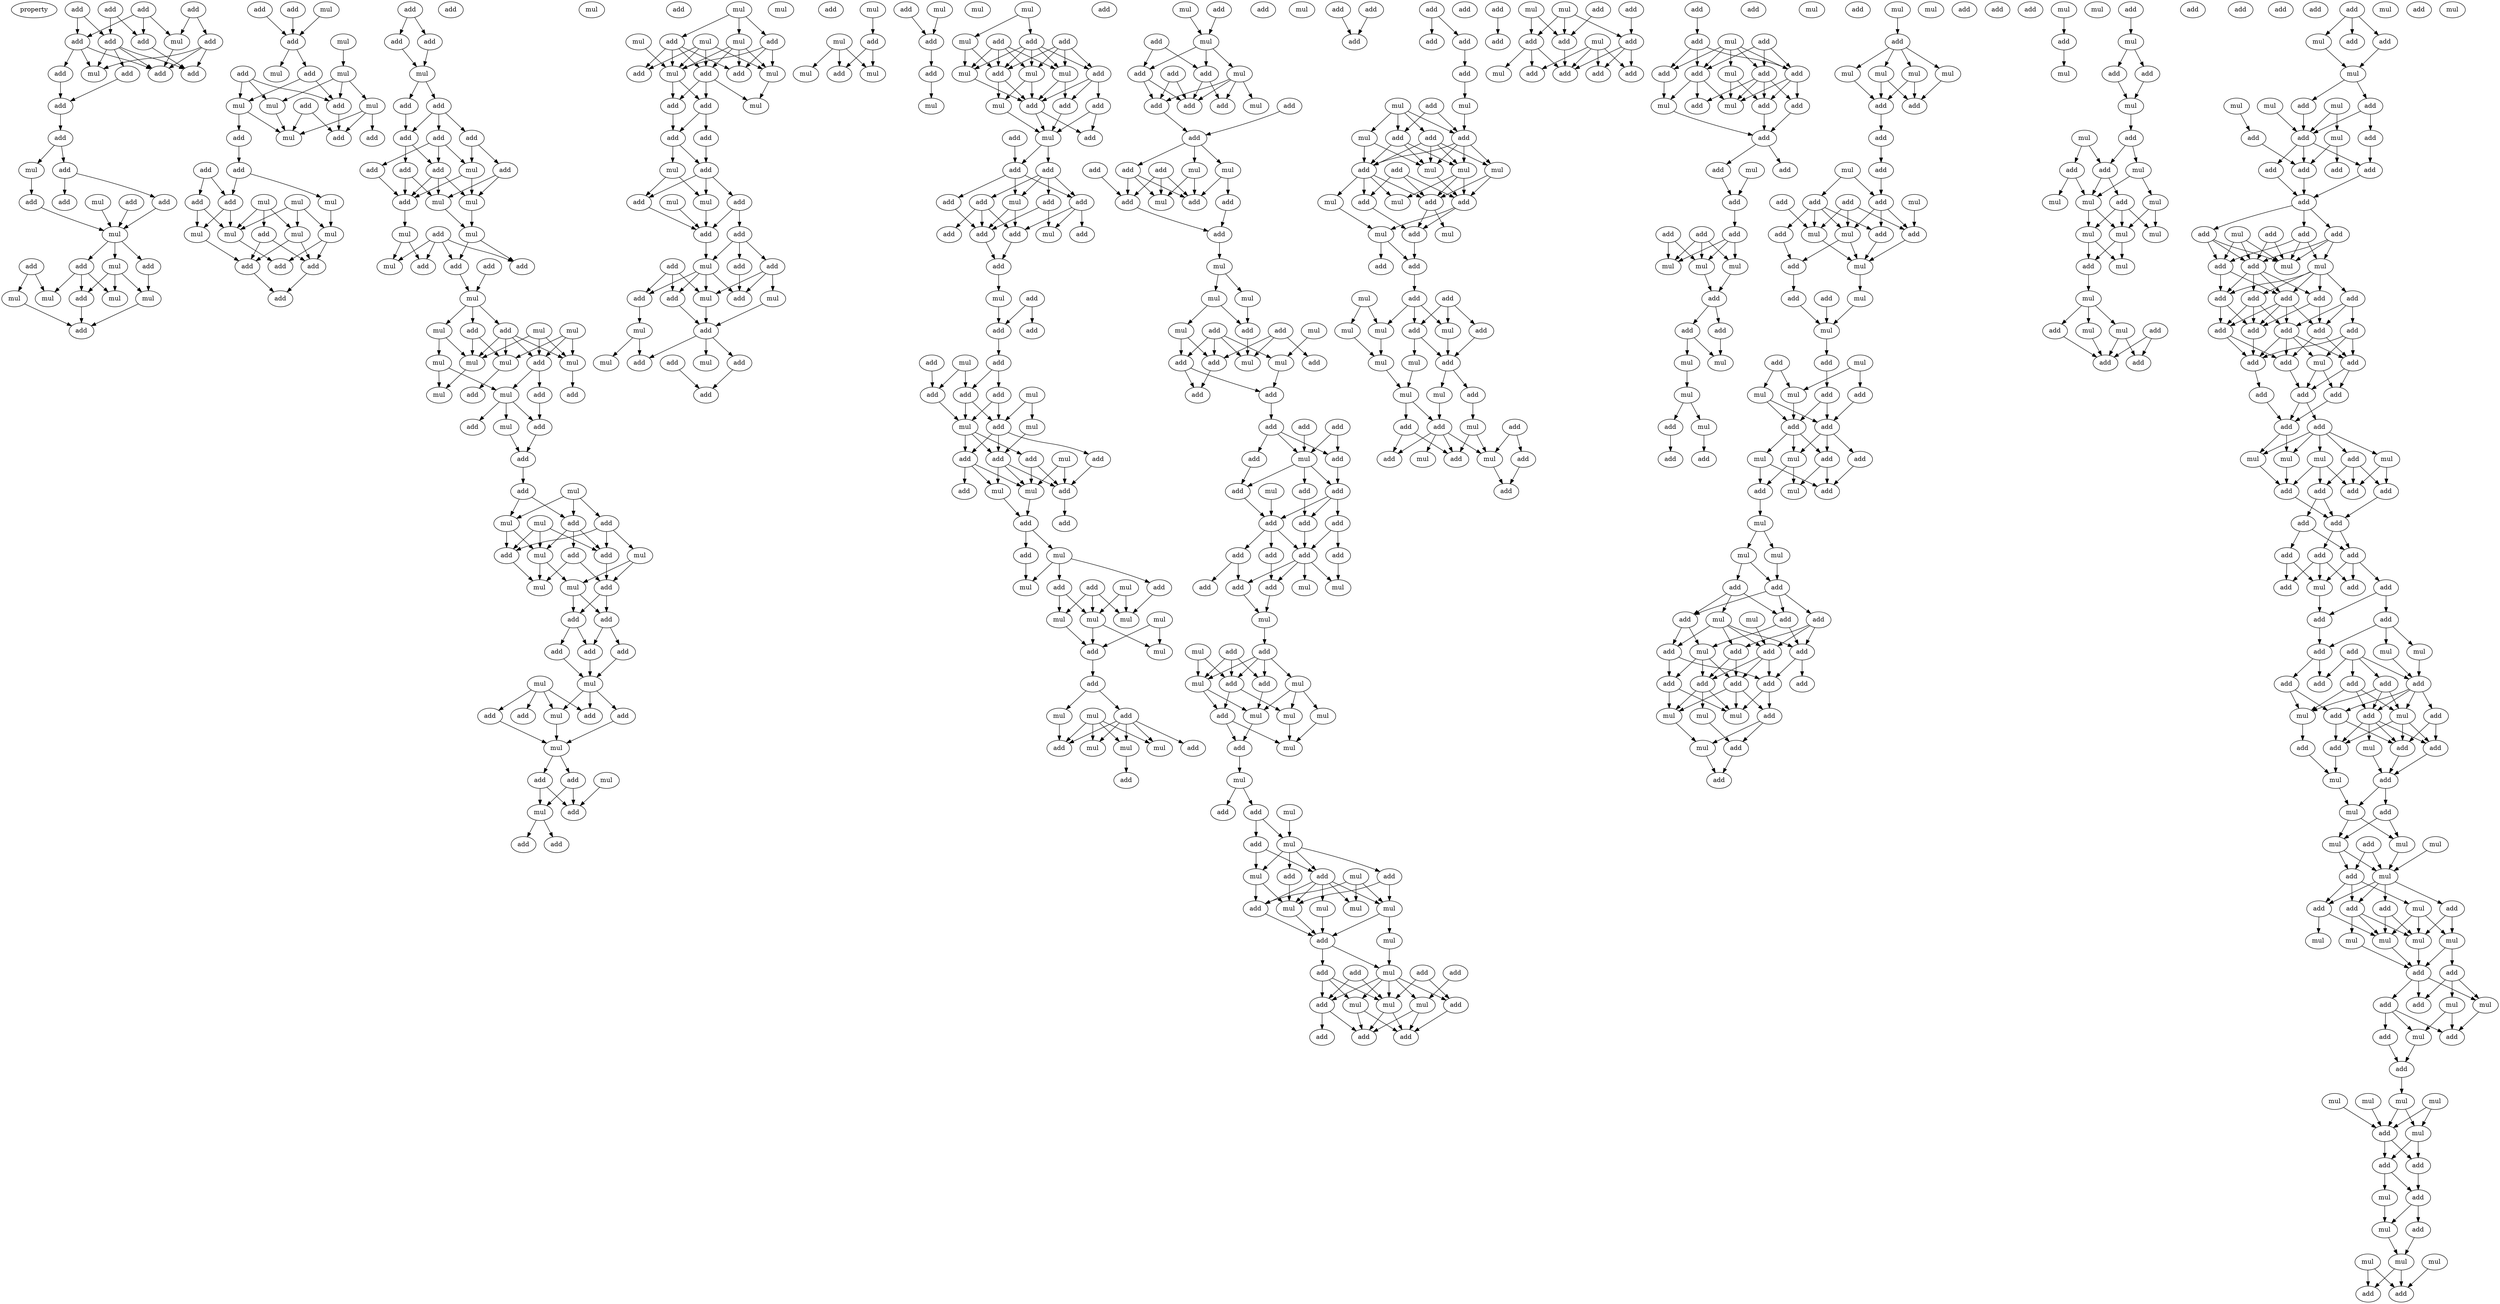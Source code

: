 digraph {
    node [fontcolor=black]
    property [mul=2,lf=1.5]
    0 [ label = add ];
    1 [ label = add ];
    2 [ label = add ];
    3 [ label = add ];
    4 [ label = mul ];
    5 [ label = add ];
    6 [ label = add ];
    7 [ label = add ];
    8 [ label = add ];
    9 [ label = add ];
    10 [ label = add ];
    11 [ label = add ];
    12 [ label = mul ];
    13 [ label = add ];
    14 [ label = add ];
    15 [ label = add ];
    16 [ label = mul ];
    17 [ label = add ];
    18 [ label = mul ];
    19 [ label = add ];
    20 [ label = add ];
    21 [ label = add ];
    22 [ label = add ];
    23 [ label = mul ];
    24 [ label = add ];
    25 [ label = mul ];
    26 [ label = add ];
    27 [ label = add ];
    28 [ label = mul ];
    29 [ label = mul ];
    30 [ label = mul ];
    31 [ label = add ];
    32 [ label = mul ];
    33 [ label = add ];
    34 [ label = add ];
    35 [ label = add ];
    36 [ label = mul ];
    37 [ label = mul ];
    38 [ label = add ];
    39 [ label = mul ];
    40 [ label = mul ];
    41 [ label = add ];
    42 [ label = add ];
    43 [ label = add ];
    44 [ label = mul ];
    45 [ label = add ];
    46 [ label = mul ];
    47 [ label = mul ];
    48 [ label = add ];
    49 [ label = add ];
    50 [ label = mul ];
    51 [ label = add ];
    52 [ label = add ];
    53 [ label = add ];
    54 [ label = add ];
    55 [ label = mul ];
    56 [ label = mul ];
    57 [ label = add ];
    58 [ label = mul ];
    59 [ label = mul ];
    60 [ label = mul ];
    61 [ label = mul ];
    62 [ label = mul ];
    63 [ label = add ];
    64 [ label = add ];
    65 [ label = add ];
    66 [ label = add ];
    67 [ label = add ];
    68 [ label = add ];
    69 [ label = add ];
    70 [ label = add ];
    71 [ label = mul ];
    72 [ label = add ];
    73 [ label = add ];
    74 [ label = add ];
    75 [ label = add ];
    76 [ label = add ];
    77 [ label = add ];
    78 [ label = add ];
    79 [ label = add ];
    80 [ label = add ];
    81 [ label = mul ];
    82 [ label = add ];
    83 [ label = mul ];
    84 [ label = add ];
    85 [ label = mul ];
    86 [ label = add ];
    87 [ label = mul ];
    88 [ label = mul ];
    89 [ label = add ];
    90 [ label = add ];
    91 [ label = add ];
    92 [ label = mul ];
    93 [ label = add ];
    94 [ label = mul ];
    95 [ label = mul ];
    96 [ label = add ];
    97 [ label = add ];
    98 [ label = mul ];
    99 [ label = mul ];
    100 [ label = mul ];
    101 [ label = mul ];
    102 [ label = add ];
    103 [ label = mul ];
    104 [ label = mul ];
    105 [ label = mul ];
    106 [ label = add ];
    107 [ label = add ];
    108 [ label = add ];
    109 [ label = mul ];
    110 [ label = mul ];
    111 [ label = add ];
    112 [ label = add ];
    113 [ label = add ];
    114 [ label = mul ];
    115 [ label = add ];
    116 [ label = mul ];
    117 [ label = add ];
    118 [ label = add ];
    119 [ label = mul ];
    120 [ label = mul ];
    121 [ label = add ];
    122 [ label = add ];
    123 [ label = mul ];
    124 [ label = add ];
    125 [ label = mul ];
    126 [ label = mul ];
    127 [ label = add ];
    128 [ label = add ];
    129 [ label = add ];
    130 [ label = mul ];
    131 [ label = add ];
    132 [ label = add ];
    133 [ label = add ];
    134 [ label = mul ];
    135 [ label = mul ];
    136 [ label = add ];
    137 [ label = add ];
    138 [ label = mul ];
    139 [ label = add ];
    140 [ label = add ];
    141 [ label = mul ];
    142 [ label = add ];
    143 [ label = add ];
    144 [ label = mul ];
    145 [ label = mul ];
    146 [ label = add ];
    147 [ label = add ];
    148 [ label = add ];
    149 [ label = add ];
    150 [ label = mul ];
    151 [ label = mul ];
    152 [ label = mul ];
    153 [ label = add ];
    154 [ label = add ];
    155 [ label = mul ];
    156 [ label = mul ];
    157 [ label = add ];
    158 [ label = add ];
    159 [ label = add ];
    160 [ label = mul ];
    161 [ label = add ];
    162 [ label = add ];
    163 [ label = mul ];
    164 [ label = add ];
    165 [ label = mul ];
    166 [ label = add ];
    167 [ label = add ];
    168 [ label = mul ];
    169 [ label = add ];
    170 [ label = add ];
    171 [ label = mul ];
    172 [ label = mul ];
    173 [ label = add ];
    174 [ label = add ];
    175 [ label = add ];
    176 [ label = add ];
    177 [ label = mul ];
    178 [ label = add ];
    179 [ label = add ];
    180 [ label = mul ];
    181 [ label = add ];
    182 [ label = add ];
    183 [ label = mul ];
    184 [ label = add ];
    185 [ label = mul ];
    186 [ label = mul ];
    187 [ label = mul ];
    188 [ label = add ];
    189 [ label = add ];
    190 [ label = add ];
    191 [ label = add ];
    192 [ label = add ];
    193 [ label = mul ];
    194 [ label = mul ];
    195 [ label = add ];
    196 [ label = add ];
    197 [ label = mul ];
    198 [ label = mul ];
    199 [ label = add ];
    200 [ label = mul ];
    201 [ label = add ];
    202 [ label = add ];
    203 [ label = mul ];
    204 [ label = mul ];
    205 [ label = mul ];
    206 [ label = mul ];
    207 [ label = add ];
    208 [ label = add ];
    209 [ label = add ];
    210 [ label = mul ];
    211 [ label = mul ];
    212 [ label = add ];
    213 [ label = mul ];
    214 [ label = add ];
    215 [ label = add ];
    216 [ label = mul ];
    217 [ label = add ];
    218 [ label = add ];
    219 [ label = mul ];
    220 [ label = add ];
    221 [ label = add ];
    222 [ label = add ];
    223 [ label = add ];
    224 [ label = add ];
    225 [ label = add ];
    226 [ label = add ];
    227 [ label = mul ];
    228 [ label = add ];
    229 [ label = add ];
    230 [ label = add ];
    231 [ label = add ];
    232 [ label = add ];
    233 [ label = mul ];
    234 [ label = add ];
    235 [ label = add ];
    236 [ label = mul ];
    237 [ label = add ];
    238 [ label = add ];
    239 [ label = mul ];
    240 [ label = add ];
    241 [ label = add ];
    242 [ label = add ];
    243 [ label = add ];
    244 [ label = mul ];
    245 [ label = add ];
    246 [ label = mul ];
    247 [ label = add ];
    248 [ label = mul ];
    249 [ label = mul ];
    250 [ label = add ];
    251 [ label = add ];
    252 [ label = add ];
    253 [ label = add ];
    254 [ label = add ];
    255 [ label = mul ];
    256 [ label = mul ];
    257 [ label = add ];
    258 [ label = add ];
    259 [ label = add ];
    260 [ label = add ];
    261 [ label = add ];
    262 [ label = mul ];
    263 [ label = add ];
    264 [ label = mul ];
    265 [ label = add ];
    266 [ label = mul ];
    267 [ label = add ];
    268 [ label = mul ];
    269 [ label = mul ];
    270 [ label = mul ];
    271 [ label = mul ];
    272 [ label = add ];
    273 [ label = mul ];
    274 [ label = add ];
    275 [ label = mul ];
    276 [ label = add ];
    277 [ label = mul ];
    278 [ label = mul ];
    279 [ label = add ];
    280 [ label = mul ];
    281 [ label = mul ];
    282 [ label = add ];
    283 [ label = add ];
    284 [ label = mul ];
    285 [ label = add ];
    286 [ label = add ];
    287 [ label = add ];
    288 [ label = mul ];
    289 [ label = add ];
    290 [ label = mul ];
    291 [ label = add ];
    292 [ label = add ];
    293 [ label = add ];
    294 [ label = add ];
    295 [ label = add ];
    296 [ label = add ];
    297 [ label = mul ];
    298 [ label = add ];
    299 [ label = add ];
    300 [ label = add ];
    301 [ label = mul ];
    302 [ label = mul ];
    303 [ label = add ];
    304 [ label = add ];
    305 [ label = add ];
    306 [ label = add ];
    307 [ label = mul ];
    308 [ label = add ];
    309 [ label = mul ];
    310 [ label = mul ];
    311 [ label = mul ];
    312 [ label = mul ];
    313 [ label = mul ];
    314 [ label = add ];
    315 [ label = add ];
    316 [ label = add ];
    317 [ label = add ];
    318 [ label = mul ];
    319 [ label = mul ];
    320 [ label = add ];
    321 [ label = add ];
    322 [ label = add ];
    323 [ label = add ];
    324 [ label = add ];
    325 [ label = add ];
    326 [ label = add ];
    327 [ label = add ];
    328 [ label = mul ];
    329 [ label = add ];
    330 [ label = add ];
    331 [ label = add ];
    332 [ label = add ];
    333 [ label = mul ];
    334 [ label = add ];
    335 [ label = add ];
    336 [ label = add ];
    337 [ label = add ];
    338 [ label = add ];
    339 [ label = add ];
    340 [ label = add ];
    341 [ label = add ];
    342 [ label = mul ];
    343 [ label = add ];
    344 [ label = add ];
    345 [ label = mul ];
    346 [ label = mul ];
    347 [ label = add ];
    348 [ label = mul ];
    349 [ label = add ];
    350 [ label = mul ];
    351 [ label = add ];
    352 [ label = mul ];
    353 [ label = add ];
    354 [ label = mul ];
    355 [ label = mul ];
    356 [ label = mul ];
    357 [ label = add ];
    358 [ label = mul ];
    359 [ label = add ];
    360 [ label = mul ];
    361 [ label = mul ];
    362 [ label = mul ];
    363 [ label = add ];
    364 [ label = add ];
    365 [ label = add ];
    366 [ label = mul ];
    367 [ label = add ];
    368 [ label = add ];
    369 [ label = mul ];
    370 [ label = mul ];
    371 [ label = add ];
    372 [ label = add ];
    373 [ label = mul ];
    374 [ label = mul ];
    375 [ label = mul ];
    376 [ label = mul ];
    377 [ label = add ];
    378 [ label = mul ];
    379 [ label = add ];
    380 [ label = mul ];
    381 [ label = add ];
    382 [ label = add ];
    383 [ label = add ];
    384 [ label = add ];
    385 [ label = mul ];
    386 [ label = mul ];
    387 [ label = add ];
    388 [ label = mul ];
    389 [ label = add ];
    390 [ label = add ];
    391 [ label = add ];
    392 [ label = add ];
    393 [ label = add ];
    394 [ label = add ];
    395 [ label = add ];
    396 [ label = add ];
    397 [ label = add ];
    398 [ label = add ];
    399 [ label = add ];
    400 [ label = mul ];
    401 [ label = add ];
    402 [ label = mul ];
    403 [ label = add ];
    404 [ label = add ];
    405 [ label = add ];
    406 [ label = mul ];
    407 [ label = mul ];
    408 [ label = mul ];
    409 [ label = add ];
    410 [ label = add ];
    411 [ label = mul ];
    412 [ label = mul ];
    413 [ label = add ];
    414 [ label = add ];
    415 [ label = add ];
    416 [ label = mul ];
    417 [ label = mul ];
    418 [ label = mul ];
    419 [ label = add ];
    420 [ label = add ];
    421 [ label = add ];
    422 [ label = add ];
    423 [ label = add ];
    424 [ label = mul ];
    425 [ label = mul ];
    426 [ label = mul ];
    427 [ label = mul ];
    428 [ label = add ];
    429 [ label = add ];
    430 [ label = mul ];
    431 [ label = mul ];
    432 [ label = add ];
    433 [ label = mul ];
    434 [ label = mul ];
    435 [ label = add ];
    436 [ label = add ];
    437 [ label = add ];
    438 [ label = add ];
    439 [ label = mul ];
    440 [ label = add ];
    441 [ label = mul ];
    442 [ label = mul ];
    443 [ label = add ];
    444 [ label = add ];
    445 [ label = add ];
    446 [ label = add ];
    447 [ label = add ];
    448 [ label = mul ];
    449 [ label = add ];
    450 [ label = add ];
    451 [ label = mul ];
    452 [ label = add ];
    453 [ label = add ];
    454 [ label = add ];
    455 [ label = mul ];
    456 [ label = add ];
    457 [ label = mul ];
    458 [ label = add ];
    459 [ label = add ];
    460 [ label = add ];
    461 [ label = add ];
    462 [ label = add ];
    463 [ label = add ];
    464 [ label = mul ];
    465 [ label = add ];
    466 [ label = mul ];
    467 [ label = add ];
    468 [ label = add ];
    469 [ label = add ];
    470 [ label = add ];
    471 [ label = add ];
    472 [ label = add ];
    473 [ label = mul ];
    474 [ label = mul ];
    475 [ label = add ];
    476 [ label = add ];
    477 [ label = add ];
    478 [ label = mul ];
    479 [ label = add ];
    480 [ label = add ];
    481 [ label = add ];
    482 [ label = add ];
    483 [ label = add ];
    484 [ label = mul ];
    485 [ label = mul ];
    486 [ label = mul ];
    487 [ label = add ];
    488 [ label = add ];
    489 [ label = add ];
    490 [ label = mul ];
    491 [ label = mul ];
    492 [ label = mul ];
    493 [ label = mul ];
    494 [ label = add ];
    495 [ label = mul ];
    496 [ label = add ];
    497 [ label = add ];
    498 [ label = add ];
    499 [ label = mul ];
    500 [ label = mul ];
    501 [ label = add ];
    502 [ label = mul ];
    503 [ label = mul ];
    504 [ label = mul ];
    505 [ label = mul ];
    506 [ label = add ];
    507 [ label = add ];
    508 [ label = add ];
    509 [ label = mul ];
    510 [ label = add ];
    511 [ label = add ];
    512 [ label = add ];
    513 [ label = add ];
    514 [ label = add ];
    515 [ label = mul ];
    516 [ label = mul ];
    517 [ label = add ];
    518 [ label = mul ];
    519 [ label = add ];
    520 [ label = add ];
    521 [ label = add ];
    522 [ label = mul ];
    523 [ label = add ];
    524 [ label = add ];
    525 [ label = mul ];
    526 [ label = add ];
    527 [ label = mul ];
    528 [ label = add ];
    529 [ label = mul ];
    530 [ label = add ];
    531 [ label = mul ];
    532 [ label = add ];
    533 [ label = add ];
    534 [ label = mul ];
    535 [ label = add ];
    536 [ label = add ];
    537 [ label = mul ];
    538 [ label = add ];
    539 [ label = mul ];
    540 [ label = add ];
    541 [ label = add ];
    542 [ label = add ];
    543 [ label = mul ];
    544 [ label = mul ];
    545 [ label = add ];
    546 [ label = mul ];
    547 [ label = mul ];
    548 [ label = add ];
    549 [ label = add ];
    550 [ label = add ];
    551 [ label = add ];
    552 [ label = mul ];
    553 [ label = add ];
    554 [ label = mul ];
    555 [ label = mul ];
    556 [ label = add ];
    557 [ label = add ];
    558 [ label = add ];
    559 [ label = add ];
    560 [ label = add ];
    561 [ label = add ];
    562 [ label = add ];
    563 [ label = add ];
    564 [ label = add ];
    565 [ label = mul ];
    566 [ label = mul ];
    567 [ label = add ];
    568 [ label = mul ];
    569 [ label = add ];
    570 [ label = mul ];
    571 [ label = add ];
    572 [ label = add ];
    573 [ label = mul ];
    574 [ label = add ];
    575 [ label = mul ];
    576 [ label = add ];
    577 [ label = mul ];
    578 [ label = mul ];
    579 [ label = add ];
    580 [ label = add ];
    581 [ label = mul ];
    582 [ label = mul ];
    583 [ label = add ];
    584 [ label = add ];
    585 [ label = add ];
    586 [ label = mul ];
    587 [ label = add ];
    588 [ label = add ];
    589 [ label = mul ];
    590 [ label = mul ];
    591 [ label = mul ];
    592 [ label = mul ];
    593 [ label = mul ];
    594 [ label = mul ];
    595 [ label = add ];
    596 [ label = mul ];
    597 [ label = mul ];
    598 [ label = mul ];
    599 [ label = add ];
    600 [ label = mul ];
    601 [ label = add ];
    602 [ label = add ];
    603 [ label = add ];
    604 [ label = add ];
    605 [ label = add ];
    606 [ label = add ];
    607 [ label = add ];
    608 [ label = add ];
    609 [ label = add ];
    610 [ label = mul ];
    611 [ label = mul ];
    612 [ label = add ];
    613 [ label = mul ];
    614 [ label = mul ];
    615 [ label = mul ];
    616 [ label = add ];
    617 [ label = mul ];
    618 [ label = add ];
    619 [ label = add ];
    620 [ label = add ];
    621 [ label = add ];
    622 [ label = add ];
    623 [ label = add ];
    624 [ label = add ];
    625 [ label = add ];
    626 [ label = add ];
    627 [ label = add ];
    628 [ label = add ];
    629 [ label = add ];
    630 [ label = mul ];
    631 [ label = mul ];
    632 [ label = mul ];
    633 [ label = add ];
    634 [ label = add ];
    635 [ label = add ];
    636 [ label = add ];
    637 [ label = add ];
    638 [ label = add ];
    639 [ label = add ];
    640 [ label = add ];
    641 [ label = add ];
    642 [ label = add ];
    643 [ label = add ];
    644 [ label = add ];
    645 [ label = add ];
    646 [ label = add ];
    647 [ label = mul ];
    648 [ label = add ];
    649 [ label = add ];
    650 [ label = add ];
    651 [ label = add ];
    652 [ label = add ];
    653 [ label = add ];
    654 [ label = mul ];
    655 [ label = mul ];
    656 [ label = mul ];
    657 [ label = add ];
    658 [ label = mul ];
    659 [ label = add ];
    660 [ label = add ];
    661 [ label = add ];
    662 [ label = add ];
    663 [ label = add ];
    664 [ label = add ];
    665 [ label = add ];
    666 [ label = add ];
    667 [ label = add ];
    668 [ label = add ];
    669 [ label = mul ];
    670 [ label = add ];
    671 [ label = add ];
    672 [ label = add ];
    673 [ label = add ];
    674 [ label = add ];
    675 [ label = mul ];
    676 [ label = mul ];
    677 [ label = add ];
    678 [ label = add ];
    679 [ label = add ];
    680 [ label = add ];
    681 [ label = add ];
    682 [ label = add ];
    683 [ label = add ];
    684 [ label = add ];
    685 [ label = mul ];
    686 [ label = mul ];
    687 [ label = add ];
    688 [ label = add ];
    689 [ label = add ];
    690 [ label = add ];
    691 [ label = mul ];
    692 [ label = add ];
    693 [ label = mul ];
    694 [ label = add ];
    695 [ label = add ];
    696 [ label = mul ];
    697 [ label = mul ];
    698 [ label = mul ];
    699 [ label = mul ];
    700 [ label = add ];
    701 [ label = add ];
    702 [ label = mul ];
    703 [ label = add ];
    704 [ label = add ];
    705 [ label = add ];
    706 [ label = add ];
    707 [ label = mul ];
    708 [ label = mul ];
    709 [ label = mul ];
    710 [ label = mul ];
    711 [ label = mul ];
    712 [ label = mul ];
    713 [ label = add ];
    714 [ label = add ];
    715 [ label = mul ];
    716 [ label = add ];
    717 [ label = mul ];
    718 [ label = mul ];
    719 [ label = add ];
    720 [ label = add ];
    721 [ label = add ];
    722 [ label = mul ];
    723 [ label = add ];
    724 [ label = mul ];
    725 [ label = mul ];
    726 [ label = mul ];
    727 [ label = add ];
    728 [ label = mul ];
    729 [ label = add ];
    730 [ label = mul ];
    731 [ label = add ];
    732 [ label = add ];
    733 [ label = mul ];
    734 [ label = add ];
    735 [ label = mul ];
    736 [ label = mul ];
    737 [ label = add ];
    738 [ label = mul ];
    739 [ label = mul ];
    740 [ label = mul ];
    741 [ label = add ];
    742 [ label = add ];
    0 -> 5 [ name = 0 ];
    0 -> 7 [ name = 1 ];
    1 -> 4 [ name = 2 ];
    1 -> 8 [ name = 3 ];
    2 -> 6 [ name = 4 ];
    2 -> 7 [ name = 5 ];
    3 -> 4 [ name = 6 ];
    3 -> 5 [ name = 7 ];
    3 -> 6 [ name = 8 ];
    4 -> 13 [ name = 9 ];
    5 -> 11 [ name = 10 ];
    5 -> 12 [ name = 11 ];
    5 -> 13 [ name = 12 ];
    6 -> 10 [ name = 13 ];
    7 -> 9 [ name = 14 ];
    7 -> 10 [ name = 15 ];
    7 -> 12 [ name = 16 ];
    7 -> 13 [ name = 17 ];
    8 -> 10 [ name = 18 ];
    8 -> 12 [ name = 19 ];
    8 -> 13 [ name = 20 ];
    9 -> 14 [ name = 21 ];
    11 -> 14 [ name = 22 ];
    14 -> 15 [ name = 23 ];
    15 -> 16 [ name = 24 ];
    15 -> 17 [ name = 25 ];
    16 -> 20 [ name = 26 ];
    17 -> 19 [ name = 27 ];
    17 -> 21 [ name = 28 ];
    18 -> 23 [ name = 29 ];
    19 -> 23 [ name = 30 ];
    20 -> 23 [ name = 31 ];
    22 -> 23 [ name = 32 ];
    23 -> 24 [ name = 33 ];
    23 -> 25 [ name = 34 ];
    23 -> 26 [ name = 35 ];
    24 -> 28 [ name = 36 ];
    25 -> 28 [ name = 37 ];
    25 -> 30 [ name = 38 ];
    25 -> 31 [ name = 39 ];
    26 -> 29 [ name = 40 ];
    26 -> 30 [ name = 41 ];
    26 -> 31 [ name = 42 ];
    27 -> 29 [ name = 43 ];
    27 -> 32 [ name = 44 ];
    28 -> 33 [ name = 45 ];
    31 -> 33 [ name = 46 ];
    32 -> 33 [ name = 47 ];
    34 -> 38 [ name = 48 ];
    35 -> 38 [ name = 49 ];
    36 -> 38 [ name = 50 ];
    37 -> 40 [ name = 51 ];
    38 -> 39 [ name = 52 ];
    38 -> 42 [ name = 53 ];
    40 -> 43 [ name = 54 ];
    40 -> 44 [ name = 55 ];
    40 -> 47 [ name = 56 ];
    41 -> 43 [ name = 57 ];
    41 -> 46 [ name = 58 ];
    41 -> 47 [ name = 59 ];
    42 -> 43 [ name = 60 ];
    42 -> 46 [ name = 61 ];
    43 -> 49 [ name = 62 ];
    44 -> 49 [ name = 63 ];
    44 -> 50 [ name = 64 ];
    44 -> 51 [ name = 65 ];
    45 -> 49 [ name = 66 ];
    45 -> 50 [ name = 67 ];
    46 -> 48 [ name = 68 ];
    46 -> 50 [ name = 69 ];
    47 -> 50 [ name = 70 ];
    48 -> 53 [ name = 71 ];
    52 -> 54 [ name = 72 ];
    52 -> 57 [ name = 73 ];
    53 -> 54 [ name = 74 ];
    53 -> 58 [ name = 75 ];
    54 -> 60 [ name = 76 ];
    54 -> 62 [ name = 77 ];
    55 -> 59 [ name = 78 ];
    55 -> 61 [ name = 79 ];
    55 -> 62 [ name = 80 ];
    56 -> 59 [ name = 81 ];
    56 -> 62 [ name = 82 ];
    56 -> 63 [ name = 83 ];
    57 -> 60 [ name = 84 ];
    57 -> 62 [ name = 85 ];
    58 -> 61 [ name = 86 ];
    59 -> 66 [ name = 87 ];
    59 -> 67 [ name = 88 ];
    60 -> 67 [ name = 89 ];
    61 -> 64 [ name = 90 ];
    61 -> 66 [ name = 91 ];
    62 -> 64 [ name = 92 ];
    63 -> 66 [ name = 93 ];
    63 -> 67 [ name = 94 ];
    65 -> 68 [ name = 95 ];
    65 -> 69 [ name = 96 ];
    66 -> 70 [ name = 97 ];
    67 -> 70 [ name = 98 ];
    68 -> 71 [ name = 99 ];
    69 -> 71 [ name = 100 ];
    71 -> 72 [ name = 101 ];
    71 -> 74 [ name = 102 ];
    72 -> 76 [ name = 103 ];
    74 -> 75 [ name = 104 ];
    74 -> 76 [ name = 105 ];
    74 -> 77 [ name = 106 ];
    75 -> 80 [ name = 107 ];
    75 -> 81 [ name = 108 ];
    76 -> 78 [ name = 109 ];
    76 -> 79 [ name = 110 ];
    77 -> 78 [ name = 111 ];
    77 -> 81 [ name = 112 ];
    77 -> 82 [ name = 113 ];
    78 -> 83 [ name = 114 ];
    78 -> 84 [ name = 115 ];
    78 -> 85 [ name = 116 ];
    79 -> 84 [ name = 117 ];
    79 -> 85 [ name = 118 ];
    80 -> 83 [ name = 119 ];
    80 -> 85 [ name = 120 ];
    81 -> 83 [ name = 121 ];
    81 -> 84 [ name = 122 ];
    82 -> 84 [ name = 123 ];
    83 -> 88 [ name = 124 ];
    84 -> 87 [ name = 125 ];
    85 -> 88 [ name = 126 ];
    86 -> 89 [ name = 127 ];
    86 -> 91 [ name = 128 ];
    86 -> 92 [ name = 129 ];
    86 -> 93 [ name = 130 ];
    87 -> 91 [ name = 131 ];
    87 -> 92 [ name = 132 ];
    88 -> 89 [ name = 133 ];
    88 -> 93 [ name = 134 ];
    89 -> 94 [ name = 135 ];
    90 -> 94 [ name = 136 ];
    94 -> 96 [ name = 137 ];
    94 -> 97 [ name = 138 ];
    94 -> 98 [ name = 139 ];
    95 -> 100 [ name = 140 ];
    95 -> 101 [ name = 141 ];
    95 -> 102 [ name = 142 ];
    96 -> 100 [ name = 143 ];
    96 -> 101 [ name = 144 ];
    96 -> 102 [ name = 145 ];
    96 -> 103 [ name = 146 ];
    97 -> 100 [ name = 147 ];
    97 -> 103 [ name = 148 ];
    98 -> 100 [ name = 149 ];
    98 -> 104 [ name = 150 ];
    99 -> 101 [ name = 151 ];
    99 -> 102 [ name = 152 ];
    99 -> 103 [ name = 153 ];
    100 -> 109 [ name = 154 ];
    101 -> 106 [ name = 155 ];
    102 -> 105 [ name = 156 ];
    102 -> 107 [ name = 157 ];
    103 -> 108 [ name = 158 ];
    104 -> 105 [ name = 159 ];
    104 -> 109 [ name = 160 ];
    105 -> 110 [ name = 161 ];
    105 -> 111 [ name = 162 ];
    105 -> 112 [ name = 163 ];
    107 -> 112 [ name = 164 ];
    110 -> 113 [ name = 165 ];
    112 -> 113 [ name = 166 ];
    113 -> 115 [ name = 167 ];
    114 -> 116 [ name = 168 ];
    114 -> 117 [ name = 169 ];
    114 -> 118 [ name = 170 ];
    115 -> 116 [ name = 171 ];
    115 -> 118 [ name = 172 ];
    116 -> 122 [ name = 173 ];
    116 -> 123 [ name = 174 ];
    117 -> 120 [ name = 175 ];
    117 -> 122 [ name = 176 ];
    117 -> 124 [ name = 177 ];
    118 -> 121 [ name = 178 ];
    118 -> 123 [ name = 179 ];
    118 -> 124 [ name = 180 ];
    119 -> 122 [ name = 181 ];
    119 -> 123 [ name = 182 ];
    119 -> 124 [ name = 183 ];
    120 -> 125 [ name = 184 ];
    120 -> 127 [ name = 185 ];
    121 -> 126 [ name = 186 ];
    121 -> 127 [ name = 187 ];
    122 -> 126 [ name = 188 ];
    123 -> 125 [ name = 189 ];
    123 -> 126 [ name = 190 ];
    124 -> 127 [ name = 191 ];
    125 -> 128 [ name = 192 ];
    125 -> 129 [ name = 193 ];
    127 -> 128 [ name = 194 ];
    127 -> 129 [ name = 195 ];
    128 -> 131 [ name = 196 ];
    128 -> 132 [ name = 197 ];
    129 -> 132 [ name = 198 ];
    129 -> 133 [ name = 199 ];
    131 -> 135 [ name = 200 ];
    132 -> 135 [ name = 201 ];
    133 -> 135 [ name = 202 ];
    134 -> 137 [ name = 203 ];
    134 -> 138 [ name = 204 ];
    134 -> 139 [ name = 205 ];
    134 -> 140 [ name = 206 ];
    135 -> 136 [ name = 207 ];
    135 -> 138 [ name = 208 ];
    135 -> 139 [ name = 209 ];
    136 -> 141 [ name = 210 ];
    138 -> 141 [ name = 211 ];
    140 -> 141 [ name = 212 ];
    141 -> 142 [ name = 213 ];
    141 -> 143 [ name = 214 ];
    142 -> 145 [ name = 215 ];
    142 -> 146 [ name = 216 ];
    143 -> 145 [ name = 217 ];
    143 -> 146 [ name = 218 ];
    144 -> 146 [ name = 219 ];
    145 -> 147 [ name = 220 ];
    145 -> 148 [ name = 221 ];
    150 -> 153 [ name = 222 ];
    150 -> 154 [ name = 223 ];
    150 -> 155 [ name = 224 ];
    151 -> 156 [ name = 225 ];
    151 -> 157 [ name = 226 ];
    151 -> 159 [ name = 227 ];
    151 -> 160 [ name = 228 ];
    152 -> 156 [ name = 229 ];
    153 -> 156 [ name = 230 ];
    153 -> 158 [ name = 231 ];
    153 -> 160 [ name = 232 ];
    154 -> 156 [ name = 233 ];
    154 -> 157 [ name = 234 ];
    154 -> 158 [ name = 235 ];
    154 -> 159 [ name = 236 ];
    155 -> 156 [ name = 237 ];
    155 -> 157 [ name = 238 ];
    155 -> 158 [ name = 239 ];
    155 -> 160 [ name = 240 ];
    156 -> 161 [ name = 241 ];
    156 -> 162 [ name = 242 ];
    157 -> 161 [ name = 243 ];
    157 -> 162 [ name = 244 ];
    157 -> 163 [ name = 245 ];
    160 -> 163 [ name = 246 ];
    161 -> 164 [ name = 247 ];
    161 -> 166 [ name = 248 ];
    162 -> 164 [ name = 249 ];
    164 -> 167 [ name = 250 ];
    164 -> 168 [ name = 251 ];
    166 -> 167 [ name = 252 ];
    167 -> 169 [ name = 253 ];
    167 -> 170 [ name = 254 ];
    167 -> 172 [ name = 255 ];
    168 -> 170 [ name = 256 ];
    168 -> 172 [ name = 257 ];
    169 -> 173 [ name = 258 ];
    169 -> 174 [ name = 259 ];
    170 -> 173 [ name = 260 ];
    171 -> 173 [ name = 261 ];
    172 -> 173 [ name = 262 ];
    173 -> 177 [ name = 263 ];
    174 -> 175 [ name = 264 ];
    174 -> 177 [ name = 265 ];
    174 -> 178 [ name = 266 ];
    175 -> 181 [ name = 267 ];
    176 -> 179 [ name = 268 ];
    176 -> 182 [ name = 269 ];
    176 -> 183 [ name = 270 ];
    177 -> 179 [ name = 271 ];
    177 -> 181 [ name = 272 ];
    177 -> 182 [ name = 273 ];
    177 -> 183 [ name = 274 ];
    178 -> 180 [ name = 275 ];
    178 -> 181 [ name = 276 ];
    178 -> 183 [ name = 277 ];
    179 -> 185 [ name = 278 ];
    180 -> 184 [ name = 279 ];
    182 -> 184 [ name = 280 ];
    183 -> 184 [ name = 281 ];
    184 -> 186 [ name = 282 ];
    184 -> 188 [ name = 283 ];
    184 -> 190 [ name = 284 ];
    185 -> 187 [ name = 285 ];
    185 -> 190 [ name = 286 ];
    188 -> 191 [ name = 287 ];
    189 -> 191 [ name = 288 ];
    193 -> 195 [ name = 289 ];
    194 -> 197 [ name = 290 ];
    194 -> 198 [ name = 291 ];
    194 -> 199 [ name = 292 ];
    195 -> 198 [ name = 293 ];
    195 -> 199 [ name = 294 ];
    196 -> 201 [ name = 295 ];
    200 -> 201 [ name = 296 ];
    201 -> 202 [ name = 297 ];
    202 -> 204 [ name = 298 ];
    205 -> 206 [ name = 299 ];
    205 -> 208 [ name = 300 ];
    206 -> 210 [ name = 301 ];
    206 -> 214 [ name = 302 ];
    207 -> 210 [ name = 303 ];
    207 -> 211 [ name = 304 ];
    207 -> 213 [ name = 305 ];
    207 -> 214 [ name = 306 ];
    208 -> 210 [ name = 307 ];
    208 -> 211 [ name = 308 ];
    208 -> 212 [ name = 309 ];
    208 -> 213 [ name = 310 ];
    208 -> 214 [ name = 311 ];
    209 -> 211 [ name = 312 ];
    209 -> 212 [ name = 313 ];
    209 -> 213 [ name = 314 ];
    209 -> 214 [ name = 315 ];
    210 -> 215 [ name = 316 ];
    211 -> 215 [ name = 317 ];
    211 -> 218 [ name = 318 ];
    212 -> 215 [ name = 319 ];
    212 -> 217 [ name = 320 ];
    212 -> 218 [ name = 321 ];
    213 -> 215 [ name = 322 ];
    213 -> 216 [ name = 323 ];
    214 -> 215 [ name = 324 ];
    214 -> 216 [ name = 325 ];
    215 -> 219 [ name = 326 ];
    215 -> 221 [ name = 327 ];
    216 -> 219 [ name = 328 ];
    217 -> 219 [ name = 329 ];
    217 -> 221 [ name = 330 ];
    218 -> 219 [ name = 331 ];
    219 -> 222 [ name = 332 ];
    219 -> 223 [ name = 333 ];
    220 -> 223 [ name = 334 ];
    222 -> 225 [ name = 335 ];
    222 -> 226 [ name = 336 ];
    222 -> 227 [ name = 337 ];
    222 -> 228 [ name = 338 ];
    223 -> 224 [ name = 339 ];
    223 -> 226 [ name = 340 ];
    223 -> 227 [ name = 341 ];
    224 -> 229 [ name = 342 ];
    225 -> 229 [ name = 343 ];
    225 -> 231 [ name = 344 ];
    225 -> 232 [ name = 345 ];
    226 -> 230 [ name = 346 ];
    226 -> 232 [ name = 347 ];
    226 -> 233 [ name = 348 ];
    227 -> 229 [ name = 349 ];
    227 -> 232 [ name = 350 ];
    228 -> 229 [ name = 351 ];
    228 -> 233 [ name = 352 ];
    229 -> 234 [ name = 353 ];
    232 -> 234 [ name = 354 ];
    234 -> 236 [ name = 355 ];
    235 -> 237 [ name = 356 ];
    235 -> 238 [ name = 357 ];
    236 -> 238 [ name = 358 ];
    238 -> 240 [ name = 359 ];
    239 -> 243 [ name = 360 ];
    239 -> 245 [ name = 361 ];
    240 -> 242 [ name = 362 ];
    240 -> 245 [ name = 363 ];
    241 -> 243 [ name = 364 ];
    242 -> 246 [ name = 365 ];
    242 -> 247 [ name = 366 ];
    243 -> 246 [ name = 367 ];
    244 -> 247 [ name = 368 ];
    244 -> 248 [ name = 369 ];
    245 -> 246 [ name = 370 ];
    245 -> 247 [ name = 371 ];
    246 -> 251 [ name = 372 ];
    246 -> 252 [ name = 373 ];
    246 -> 253 [ name = 374 ];
    247 -> 250 [ name = 375 ];
    247 -> 251 [ name = 376 ];
    247 -> 252 [ name = 377 ];
    248 -> 251 [ name = 378 ];
    249 -> 255 [ name = 379 ];
    249 -> 257 [ name = 380 ];
    250 -> 257 [ name = 381 ];
    251 -> 255 [ name = 382 ];
    251 -> 256 [ name = 383 ];
    251 -> 257 [ name = 384 ];
    252 -> 254 [ name = 385 ];
    252 -> 255 [ name = 386 ];
    252 -> 256 [ name = 387 ];
    253 -> 255 [ name = 388 ];
    253 -> 257 [ name = 389 ];
    255 -> 258 [ name = 390 ];
    256 -> 258 [ name = 391 ];
    257 -> 260 [ name = 392 ];
    258 -> 261 [ name = 393 ];
    258 -> 262 [ name = 394 ];
    261 -> 266 [ name = 395 ];
    262 -> 263 [ name = 396 ];
    262 -> 266 [ name = 397 ];
    262 -> 267 [ name = 398 ];
    263 -> 268 [ name = 399 ];
    263 -> 269 [ name = 400 ];
    264 -> 268 [ name = 401 ];
    264 -> 271 [ name = 402 ];
    265 -> 268 [ name = 403 ];
    265 -> 269 [ name = 404 ];
    265 -> 271 [ name = 405 ];
    267 -> 271 [ name = 406 ];
    268 -> 272 [ name = 407 ];
    268 -> 273 [ name = 408 ];
    269 -> 272 [ name = 409 ];
    270 -> 272 [ name = 410 ];
    270 -> 273 [ name = 411 ];
    272 -> 274 [ name = 412 ];
    274 -> 275 [ name = 413 ];
    274 -> 276 [ name = 414 ];
    275 -> 279 [ name = 415 ];
    276 -> 278 [ name = 416 ];
    276 -> 279 [ name = 417 ];
    276 -> 280 [ name = 418 ];
    276 -> 281 [ name = 419 ];
    276 -> 282 [ name = 420 ];
    277 -> 278 [ name = 421 ];
    277 -> 279 [ name = 422 ];
    277 -> 280 [ name = 423 ];
    277 -> 281 [ name = 424 ];
    281 -> 283 [ name = 425 ];
    284 -> 288 [ name = 426 ];
    285 -> 288 [ name = 427 ];
    287 -> 289 [ name = 428 ];
    287 -> 291 [ name = 429 ];
    288 -> 289 [ name = 430 ];
    288 -> 290 [ name = 431 ];
    288 -> 291 [ name = 432 ];
    289 -> 295 [ name = 433 ];
    289 -> 296 [ name = 434 ];
    290 -> 294 [ name = 435 ];
    290 -> 295 [ name = 436 ];
    290 -> 296 [ name = 437 ];
    290 -> 297 [ name = 438 ];
    291 -> 294 [ name = 439 ];
    291 -> 295 [ name = 440 ];
    292 -> 295 [ name = 441 ];
    292 -> 296 [ name = 442 ];
    293 -> 298 [ name = 443 ];
    296 -> 298 [ name = 444 ];
    298 -> 300 [ name = 445 ];
    298 -> 301 [ name = 446 ];
    298 -> 302 [ name = 447 ];
    299 -> 304 [ name = 448 ];
    300 -> 304 [ name = 449 ];
    300 -> 306 [ name = 450 ];
    300 -> 307 [ name = 451 ];
    301 -> 305 [ name = 452 ];
    301 -> 306 [ name = 453 ];
    302 -> 306 [ name = 454 ];
    302 -> 307 [ name = 455 ];
    303 -> 304 [ name = 456 ];
    303 -> 306 [ name = 457 ];
    303 -> 307 [ name = 458 ];
    304 -> 308 [ name = 459 ];
    305 -> 308 [ name = 460 ];
    308 -> 309 [ name = 461 ];
    309 -> 310 [ name = 462 ];
    309 -> 311 [ name = 463 ];
    310 -> 312 [ name = 464 ];
    310 -> 314 [ name = 465 ];
    311 -> 314 [ name = 466 ];
    312 -> 317 [ name = 467 ];
    312 -> 321 [ name = 468 ];
    313 -> 319 [ name = 469 ];
    314 -> 318 [ name = 470 ];
    315 -> 317 [ name = 471 ];
    315 -> 318 [ name = 472 ];
    315 -> 320 [ name = 473 ];
    316 -> 317 [ name = 474 ];
    316 -> 318 [ name = 475 ];
    316 -> 319 [ name = 476 ];
    316 -> 321 [ name = 477 ];
    317 -> 323 [ name = 478 ];
    319 -> 322 [ name = 479 ];
    321 -> 322 [ name = 480 ];
    321 -> 323 [ name = 481 ];
    322 -> 324 [ name = 482 ];
    324 -> 327 [ name = 483 ];
    324 -> 328 [ name = 484 ];
    324 -> 329 [ name = 485 ];
    325 -> 328 [ name = 486 ];
    325 -> 329 [ name = 487 ];
    326 -> 328 [ name = 488 ];
    327 -> 330 [ name = 489 ];
    328 -> 330 [ name = 490 ];
    328 -> 331 [ name = 491 ];
    328 -> 332 [ name = 492 ];
    329 -> 332 [ name = 493 ];
    330 -> 334 [ name = 494 ];
    331 -> 335 [ name = 495 ];
    332 -> 334 [ name = 496 ];
    332 -> 335 [ name = 497 ];
    332 -> 336 [ name = 498 ];
    333 -> 334 [ name = 499 ];
    334 -> 337 [ name = 500 ];
    334 -> 339 [ name = 501 ];
    334 -> 340 [ name = 502 ];
    335 -> 339 [ name = 503 ];
    336 -> 338 [ name = 504 ];
    336 -> 339 [ name = 505 ];
    337 -> 343 [ name = 506 ];
    337 -> 344 [ name = 507 ];
    338 -> 342 [ name = 508 ];
    339 -> 341 [ name = 509 ];
    339 -> 342 [ name = 510 ];
    339 -> 343 [ name = 511 ];
    339 -> 345 [ name = 512 ];
    340 -> 341 [ name = 513 ];
    341 -> 346 [ name = 514 ];
    343 -> 346 [ name = 515 ];
    346 -> 347 [ name = 516 ];
    347 -> 350 [ name = 517 ];
    347 -> 351 [ name = 518 ];
    347 -> 352 [ name = 519 ];
    347 -> 353 [ name = 520 ];
    348 -> 350 [ name = 521 ];
    348 -> 351 [ name = 522 ];
    349 -> 350 [ name = 523 ];
    349 -> 351 [ name = 524 ];
    349 -> 353 [ name = 525 ];
    350 -> 356 [ name = 526 ];
    350 -> 357 [ name = 527 ];
    351 -> 354 [ name = 528 ];
    351 -> 357 [ name = 529 ];
    352 -> 354 [ name = 530 ];
    352 -> 355 [ name = 531 ];
    352 -> 356 [ name = 532 ];
    353 -> 356 [ name = 533 ];
    354 -> 358 [ name = 534 ];
    355 -> 358 [ name = 535 ];
    356 -> 359 [ name = 536 ];
    357 -> 358 [ name = 537 ];
    357 -> 359 [ name = 538 ];
    359 -> 360 [ name = 539 ];
    360 -> 363 [ name = 540 ];
    360 -> 364 [ name = 541 ];
    361 -> 366 [ name = 542 ];
    364 -> 365 [ name = 543 ];
    364 -> 366 [ name = 544 ];
    365 -> 370 [ name = 545 ];
    365 -> 371 [ name = 546 ];
    366 -> 367 [ name = 547 ];
    366 -> 368 [ name = 548 ];
    366 -> 370 [ name = 549 ];
    366 -> 371 [ name = 550 ];
    367 -> 373 [ name = 551 ];
    367 -> 376 [ name = 552 ];
    368 -> 373 [ name = 553 ];
    369 -> 372 [ name = 554 ];
    369 -> 374 [ name = 555 ];
    369 -> 376 [ name = 556 ];
    370 -> 372 [ name = 557 ];
    370 -> 373 [ name = 558 ];
    371 -> 372 [ name = 559 ];
    371 -> 373 [ name = 560 ];
    371 -> 374 [ name = 561 ];
    371 -> 375 [ name = 562 ];
    371 -> 376 [ name = 563 ];
    372 -> 377 [ name = 564 ];
    373 -> 377 [ name = 565 ];
    375 -> 377 [ name = 566 ];
    376 -> 377 [ name = 567 ];
    376 -> 378 [ name = 568 ];
    377 -> 379 [ name = 569 ];
    377 -> 380 [ name = 570 ];
    378 -> 380 [ name = 571 ];
    379 -> 384 [ name = 572 ];
    379 -> 385 [ name = 573 ];
    379 -> 388 [ name = 574 ];
    380 -> 384 [ name = 575 ];
    380 -> 385 [ name = 576 ];
    380 -> 386 [ name = 577 ];
    380 -> 387 [ name = 578 ];
    380 -> 388 [ name = 579 ];
    381 -> 387 [ name = 580 ];
    381 -> 388 [ name = 581 ];
    382 -> 386 [ name = 582 ];
    383 -> 384 [ name = 583 ];
    383 -> 388 [ name = 584 ];
    384 -> 389 [ name = 585 ];
    384 -> 391 [ name = 586 ];
    385 -> 390 [ name = 587 ];
    385 -> 391 [ name = 588 ];
    386 -> 390 [ name = 589 ];
    386 -> 391 [ name = 590 ];
    387 -> 390 [ name = 591 ];
    388 -> 390 [ name = 592 ];
    388 -> 391 [ name = 593 ];
    392 -> 394 [ name = 594 ];
    393 -> 394 [ name = 595 ];
    395 -> 397 [ name = 596 ];
    395 -> 398 [ name = 597 ];
    398 -> 399 [ name = 598 ];
    399 -> 402 [ name = 599 ];
    400 -> 403 [ name = 600 ];
    400 -> 404 [ name = 601 ];
    400 -> 405 [ name = 602 ];
    400 -> 406 [ name = 603 ];
    401 -> 403 [ name = 604 ];
    401 -> 404 [ name = 605 ];
    402 -> 404 [ name = 606 ];
    403 -> 407 [ name = 607 ];
    403 -> 410 [ name = 608 ];
    403 -> 411 [ name = 609 ];
    404 -> 407 [ name = 610 ];
    404 -> 408 [ name = 611 ];
    404 -> 410 [ name = 612 ];
    404 -> 411 [ name = 613 ];
    405 -> 407 [ name = 614 ];
    405 -> 408 [ name = 615 ];
    405 -> 410 [ name = 616 ];
    405 -> 411 [ name = 617 ];
    406 -> 407 [ name = 618 ];
    406 -> 410 [ name = 619 ];
    407 -> 413 [ name = 620 ];
    408 -> 413 [ name = 621 ];
    408 -> 415 [ name = 622 ];
    409 -> 413 [ name = 623 ];
    409 -> 414 [ name = 624 ];
    409 -> 415 [ name = 625 ];
    410 -> 412 [ name = 626 ];
    410 -> 414 [ name = 627 ];
    410 -> 415 [ name = 628 ];
    410 -> 416 [ name = 629 ];
    411 -> 412 [ name = 630 ];
    411 -> 413 [ name = 631 ];
    411 -> 415 [ name = 632 ];
    413 -> 417 [ name = 633 ];
    413 -> 419 [ name = 634 ];
    414 -> 419 [ name = 635 ];
    415 -> 418 [ name = 636 ];
    415 -> 419 [ name = 637 ];
    416 -> 417 [ name = 638 ];
    417 -> 420 [ name = 639 ];
    417 -> 421 [ name = 640 ];
    419 -> 421 [ name = 641 ];
    421 -> 423 [ name = 642 ];
    422 -> 425 [ name = 643 ];
    422 -> 428 [ name = 644 ];
    422 -> 429 [ name = 645 ];
    423 -> 425 [ name = 646 ];
    423 -> 426 [ name = 647 ];
    423 -> 428 [ name = 648 ];
    424 -> 426 [ name = 649 ];
    424 -> 427 [ name = 650 ];
    425 -> 432 [ name = 651 ];
    426 -> 430 [ name = 652 ];
    427 -> 430 [ name = 653 ];
    428 -> 431 [ name = 654 ];
    428 -> 432 [ name = 655 ];
    429 -> 432 [ name = 656 ];
    430 -> 434 [ name = 657 ];
    431 -> 434 [ name = 658 ];
    432 -> 433 [ name = 659 ];
    432 -> 435 [ name = 660 ];
    433 -> 437 [ name = 661 ];
    434 -> 436 [ name = 662 ];
    434 -> 437 [ name = 663 ];
    435 -> 439 [ name = 664 ];
    436 -> 440 [ name = 665 ];
    436 -> 444 [ name = 666 ];
    437 -> 440 [ name = 667 ];
    437 -> 441 [ name = 668 ];
    437 -> 442 [ name = 669 ];
    437 -> 444 [ name = 670 ];
    438 -> 441 [ name = 671 ];
    438 -> 443 [ name = 672 ];
    439 -> 441 [ name = 673 ];
    439 -> 444 [ name = 674 ];
    441 -> 445 [ name = 675 ];
    443 -> 445 [ name = 676 ];
    446 -> 447 [ name = 677 ];
    448 -> 452 [ name = 678 ];
    448 -> 453 [ name = 679 ];
    449 -> 453 [ name = 680 ];
    450 -> 454 [ name = 681 ];
    451 -> 452 [ name = 682 ];
    451 -> 453 [ name = 683 ];
    451 -> 454 [ name = 684 ];
    452 -> 457 [ name = 685 ];
    452 -> 458 [ name = 686 ];
    452 -> 459 [ name = 687 ];
    453 -> 459 [ name = 688 ];
    454 -> 456 [ name = 689 ];
    454 -> 459 [ name = 690 ];
    454 -> 460 [ name = 691 ];
    455 -> 456 [ name = 692 ];
    455 -> 458 [ name = 693 ];
    455 -> 459 [ name = 694 ];
    455 -> 460 [ name = 695 ];
    461 -> 463 [ name = 696 ];
    462 -> 467 [ name = 697 ];
    462 -> 468 [ name = 698 ];
    462 -> 469 [ name = 699 ];
    463 -> 465 [ name = 700 ];
    463 -> 468 [ name = 701 ];
    463 -> 469 [ name = 702 ];
    464 -> 465 [ name = 703 ];
    464 -> 466 [ name = 704 ];
    464 -> 467 [ name = 705 ];
    464 -> 468 [ name = 706 ];
    464 -> 469 [ name = 707 ];
    465 -> 473 [ name = 708 ];
    466 -> 471 [ name = 709 ];
    466 -> 474 [ name = 710 ];
    467 -> 470 [ name = 711 ];
    467 -> 471 [ name = 712 ];
    467 -> 472 [ name = 713 ];
    467 -> 474 [ name = 714 ];
    468 -> 472 [ name = 715 ];
    468 -> 473 [ name = 716 ];
    468 -> 474 [ name = 717 ];
    469 -> 470 [ name = 718 ];
    469 -> 471 [ name = 719 ];
    469 -> 474 [ name = 720 ];
    470 -> 475 [ name = 721 ];
    471 -> 475 [ name = 722 ];
    473 -> 475 [ name = 723 ];
    475 -> 476 [ name = 724 ];
    475 -> 479 [ name = 725 ];
    476 -> 480 [ name = 726 ];
    478 -> 480 [ name = 727 ];
    480 -> 481 [ name = 728 ];
    481 -> 484 [ name = 729 ];
    481 -> 485 [ name = 730 ];
    481 -> 486 [ name = 731 ];
    482 -> 484 [ name = 732 ];
    482 -> 485 [ name = 733 ];
    482 -> 486 [ name = 734 ];
    483 -> 485 [ name = 735 ];
    483 -> 486 [ name = 736 ];
    484 -> 487 [ name = 737 ];
    486 -> 487 [ name = 738 ];
    487 -> 488 [ name = 739 ];
    487 -> 489 [ name = 740 ];
    488 -> 490 [ name = 741 ];
    488 -> 491 [ name = 742 ];
    489 -> 491 [ name = 743 ];
    490 -> 493 [ name = 744 ];
    493 -> 494 [ name = 745 ];
    493 -> 495 [ name = 746 ];
    494 -> 498 [ name = 747 ];
    495 -> 497 [ name = 748 ];
    499 -> 501 [ name = 749 ];
    501 -> 502 [ name = 750 ];
    501 -> 503 [ name = 751 ];
    501 -> 504 [ name = 752 ];
    501 -> 505 [ name = 753 ];
    502 -> 506 [ name = 754 ];
    503 -> 506 [ name = 755 ];
    503 -> 507 [ name = 756 ];
    504 -> 507 [ name = 757 ];
    505 -> 506 [ name = 758 ];
    505 -> 507 [ name = 759 ];
    506 -> 508 [ name = 760 ];
    508 -> 510 [ name = 761 ];
    509 -> 511 [ name = 762 ];
    509 -> 513 [ name = 763 ];
    510 -> 513 [ name = 764 ];
    511 -> 516 [ name = 765 ];
    511 -> 518 [ name = 766 ];
    511 -> 519 [ name = 767 ];
    511 -> 520 [ name = 768 ];
    512 -> 516 [ name = 769 ];
    512 -> 517 [ name = 770 ];
    512 -> 518 [ name = 771 ];
    513 -> 517 [ name = 772 ];
    513 -> 518 [ name = 773 ];
    513 -> 519 [ name = 774 ];
    514 -> 516 [ name = 775 ];
    515 -> 517 [ name = 776 ];
    516 -> 522 [ name = 777 ];
    517 -> 522 [ name = 778 ];
    518 -> 521 [ name = 779 ];
    518 -> 522 [ name = 780 ];
    519 -> 522 [ name = 781 ];
    520 -> 521 [ name = 782 ];
    521 -> 523 [ name = 783 ];
    522 -> 525 [ name = 784 ];
    523 -> 527 [ name = 785 ];
    524 -> 527 [ name = 786 ];
    525 -> 527 [ name = 787 ];
    527 -> 528 [ name = 788 ];
    528 -> 532 [ name = 789 ];
    529 -> 533 [ name = 790 ];
    529 -> 534 [ name = 791 ];
    530 -> 531 [ name = 792 ];
    530 -> 534 [ name = 793 ];
    531 -> 535 [ name = 794 ];
    531 -> 536 [ name = 795 ];
    532 -> 535 [ name = 796 ];
    532 -> 536 [ name = 797 ];
    533 -> 535 [ name = 798 ];
    534 -> 536 [ name = 799 ];
    535 -> 538 [ name = 800 ];
    535 -> 539 [ name = 801 ];
    535 -> 540 [ name = 802 ];
    536 -> 537 [ name = 803 ];
    536 -> 539 [ name = 804 ];
    536 -> 540 [ name = 805 ];
    537 -> 541 [ name = 806 ];
    537 -> 542 [ name = 807 ];
    538 -> 542 [ name = 808 ];
    539 -> 541 [ name = 809 ];
    539 -> 543 [ name = 810 ];
    540 -> 542 [ name = 811 ];
    540 -> 543 [ name = 812 ];
    541 -> 544 [ name = 813 ];
    544 -> 546 [ name = 814 ];
    544 -> 547 [ name = 815 ];
    546 -> 548 [ name = 816 ];
    546 -> 549 [ name = 817 ];
    547 -> 549 [ name = 818 ];
    548 -> 550 [ name = 819 ];
    548 -> 552 [ name = 820 ];
    548 -> 553 [ name = 821 ];
    549 -> 550 [ name = 822 ];
    549 -> 551 [ name = 823 ];
    549 -> 553 [ name = 824 ];
    550 -> 555 [ name = 825 ];
    550 -> 556 [ name = 826 ];
    551 -> 556 [ name = 827 ];
    551 -> 558 [ name = 828 ];
    551 -> 559 [ name = 829 ];
    552 -> 556 [ name = 830 ];
    552 -> 557 [ name = 831 ];
    552 -> 558 [ name = 832 ];
    552 -> 559 [ name = 833 ];
    553 -> 555 [ name = 834 ];
    553 -> 557 [ name = 835 ];
    554 -> 558 [ name = 836 ];
    555 -> 562 [ name = 837 ];
    555 -> 563 [ name = 838 ];
    555 -> 564 [ name = 839 ];
    556 -> 560 [ name = 840 ];
    556 -> 561 [ name = 841 ];
    557 -> 560 [ name = 842 ];
    557 -> 564 [ name = 843 ];
    558 -> 560 [ name = 844 ];
    558 -> 562 [ name = 845 ];
    558 -> 563 [ name = 846 ];
    559 -> 562 [ name = 847 ];
    559 -> 563 [ name = 848 ];
    560 -> 566 [ name = 849 ];
    560 -> 567 [ name = 850 ];
    562 -> 565 [ name = 851 ];
    562 -> 566 [ name = 852 ];
    562 -> 568 [ name = 853 ];
    563 -> 566 [ name = 854 ];
    563 -> 567 [ name = 855 ];
    563 -> 568 [ name = 856 ];
    564 -> 566 [ name = 857 ];
    564 -> 568 [ name = 858 ];
    565 -> 569 [ name = 859 ];
    567 -> 569 [ name = 860 ];
    567 -> 570 [ name = 861 ];
    568 -> 570 [ name = 862 ];
    569 -> 572 [ name = 863 ];
    570 -> 572 [ name = 864 ];
    573 -> 574 [ name = 865 ];
    574 -> 577 [ name = 866 ];
    576 -> 578 [ name = 867 ];
    578 -> 579 [ name = 868 ];
    578 -> 580 [ name = 869 ];
    579 -> 581 [ name = 870 ];
    580 -> 581 [ name = 871 ];
    581 -> 584 [ name = 872 ];
    582 -> 585 [ name = 873 ];
    582 -> 587 [ name = 874 ];
    584 -> 586 [ name = 875 ];
    584 -> 587 [ name = 876 ];
    585 -> 589 [ name = 877 ];
    585 -> 591 [ name = 878 ];
    586 -> 589 [ name = 879 ];
    586 -> 590 [ name = 880 ];
    587 -> 588 [ name = 881 ];
    587 -> 589 [ name = 882 ];
    588 -> 592 [ name = 883 ];
    588 -> 593 [ name = 884 ];
    588 -> 594 [ name = 885 ];
    589 -> 592 [ name = 886 ];
    589 -> 593 [ name = 887 ];
    590 -> 593 [ name = 888 ];
    590 -> 594 [ name = 889 ];
    592 -> 595 [ name = 890 ];
    592 -> 596 [ name = 891 ];
    593 -> 595 [ name = 892 ];
    593 -> 596 [ name = 893 ];
    595 -> 597 [ name = 894 ];
    597 -> 598 [ name = 895 ];
    597 -> 600 [ name = 896 ];
    597 -> 601 [ name = 897 ];
    598 -> 604 [ name = 898 ];
    599 -> 603 [ name = 899 ];
    599 -> 604 [ name = 900 ];
    600 -> 603 [ name = 901 ];
    600 -> 604 [ name = 902 ];
    601 -> 604 [ name = 903 ];
    607 -> 608 [ name = 904 ];
    607 -> 609 [ name = 905 ];
    607 -> 610 [ name = 906 ];
    608 -> 611 [ name = 907 ];
    610 -> 611 [ name = 908 ];
    611 -> 612 [ name = 909 ];
    611 -> 616 [ name = 910 ];
    612 -> 619 [ name = 911 ];
    612 -> 620 [ name = 912 ];
    613 -> 618 [ name = 913 ];
    614 -> 617 [ name = 914 ];
    614 -> 620 [ name = 915 ];
    615 -> 620 [ name = 916 ];
    616 -> 620 [ name = 917 ];
    617 -> 621 [ name = 918 ];
    617 -> 623 [ name = 919 ];
    618 -> 621 [ name = 920 ];
    619 -> 624 [ name = 921 ];
    620 -> 621 [ name = 922 ];
    620 -> 622 [ name = 923 ];
    620 -> 624 [ name = 924 ];
    621 -> 625 [ name = 925 ];
    622 -> 625 [ name = 926 ];
    624 -> 625 [ name = 927 ];
    625 -> 627 [ name = 928 ];
    625 -> 628 [ name = 929 ];
    625 -> 629 [ name = 930 ];
    626 -> 631 [ name = 931 ];
    626 -> 633 [ name = 932 ];
    627 -> 631 [ name = 933 ];
    627 -> 632 [ name = 934 ];
    627 -> 634 [ name = 935 ];
    628 -> 631 [ name = 936 ];
    628 -> 632 [ name = 937 ];
    628 -> 633 [ name = 938 ];
    629 -> 631 [ name = 939 ];
    629 -> 633 [ name = 940 ];
    629 -> 634 [ name = 941 ];
    630 -> 631 [ name = 942 ];
    630 -> 633 [ name = 943 ];
    630 -> 634 [ name = 944 ];
    632 -> 635 [ name = 945 ];
    632 -> 636 [ name = 946 ];
    632 -> 637 [ name = 947 ];
    632 -> 638 [ name = 948 ];
    632 -> 639 [ name = 949 ];
    633 -> 635 [ name = 950 ];
    633 -> 637 [ name = 951 ];
    633 -> 638 [ name = 952 ];
    633 -> 639 [ name = 953 ];
    634 -> 635 [ name = 954 ];
    634 -> 639 [ name = 955 ];
    635 -> 640 [ name = 956 ];
    635 -> 641 [ name = 957 ];
    635 -> 643 [ name = 958 ];
    635 -> 644 [ name = 959 ];
    636 -> 640 [ name = 960 ];
    636 -> 642 [ name = 961 ];
    636 -> 643 [ name = 962 ];
    637 -> 643 [ name = 963 ];
    637 -> 644 [ name = 964 ];
    638 -> 640 [ name = 965 ];
    638 -> 641 [ name = 966 ];
    638 -> 644 [ name = 967 ];
    639 -> 641 [ name = 968 ];
    639 -> 644 [ name = 969 ];
    640 -> 645 [ name = 970 ];
    640 -> 646 [ name = 971 ];
    640 -> 647 [ name = 972 ];
    640 -> 648 [ name = 973 ];
    641 -> 645 [ name = 974 ];
    641 -> 648 [ name = 975 ];
    642 -> 646 [ name = 976 ];
    642 -> 647 [ name = 977 ];
    642 -> 648 [ name = 978 ];
    643 -> 645 [ name = 979 ];
    643 -> 646 [ name = 980 ];
    644 -> 648 [ name = 981 ];
    645 -> 650 [ name = 982 ];
    646 -> 649 [ name = 983 ];
    646 -> 650 [ name = 984 ];
    647 -> 649 [ name = 985 ];
    647 -> 650 [ name = 986 ];
    648 -> 651 [ name = 987 ];
    649 -> 653 [ name = 988 ];
    650 -> 652 [ name = 989 ];
    650 -> 653 [ name = 990 ];
    651 -> 653 [ name = 991 ];
    652 -> 654 [ name = 992 ];
    652 -> 655 [ name = 993 ];
    652 -> 656 [ name = 994 ];
    652 -> 657 [ name = 995 ];
    652 -> 658 [ name = 996 ];
    653 -> 654 [ name = 997 ];
    653 -> 656 [ name = 998 ];
    654 -> 659 [ name = 999 ];
    655 -> 659 [ name = 1000 ];
    655 -> 661 [ name = 1001 ];
    655 -> 662 [ name = 1002 ];
    656 -> 659 [ name = 1003 ];
    657 -> 660 [ name = 1004 ];
    657 -> 661 [ name = 1005 ];
    657 -> 662 [ name = 1006 ];
    658 -> 660 [ name = 1007 ];
    658 -> 661 [ name = 1008 ];
    659 -> 663 [ name = 1009 ];
    660 -> 663 [ name = 1010 ];
    662 -> 663 [ name = 1011 ];
    662 -> 664 [ name = 1012 ];
    663 -> 665 [ name = 1013 ];
    663 -> 666 [ name = 1014 ];
    664 -> 665 [ name = 1015 ];
    664 -> 667 [ name = 1016 ];
    665 -> 668 [ name = 1017 ];
    665 -> 669 [ name = 1018 ];
    665 -> 671 [ name = 1019 ];
    666 -> 669 [ name = 1020 ];
    666 -> 670 [ name = 1021 ];
    666 -> 671 [ name = 1022 ];
    667 -> 669 [ name = 1023 ];
    667 -> 670 [ name = 1024 ];
    668 -> 672 [ name = 1025 ];
    668 -> 673 [ name = 1026 ];
    669 -> 672 [ name = 1027 ];
    672 -> 674 [ name = 1028 ];
    673 -> 674 [ name = 1029 ];
    673 -> 675 [ name = 1030 ];
    673 -> 676 [ name = 1031 ];
    674 -> 681 [ name = 1032 ];
    674 -> 682 [ name = 1033 ];
    675 -> 678 [ name = 1034 ];
    676 -> 678 [ name = 1035 ];
    677 -> 678 [ name = 1036 ];
    677 -> 679 [ name = 1037 ];
    677 -> 680 [ name = 1038 ];
    677 -> 681 [ name = 1039 ];
    678 -> 683 [ name = 1040 ];
    678 -> 684 [ name = 1041 ];
    678 -> 686 [ name = 1042 ];
    678 -> 687 [ name = 1043 ];
    679 -> 683 [ name = 1044 ];
    679 -> 685 [ name = 1045 ];
    679 -> 686 [ name = 1046 ];
    680 -> 683 [ name = 1047 ];
    680 -> 685 [ name = 1048 ];
    680 -> 686 [ name = 1049 ];
    682 -> 685 [ name = 1050 ];
    682 -> 687 [ name = 1051 ];
    683 -> 688 [ name = 1052 ];
    683 -> 689 [ name = 1053 ];
    683 -> 691 [ name = 1054 ];
    683 -> 692 [ name = 1055 ];
    684 -> 688 [ name = 1056 ];
    684 -> 689 [ name = 1057 ];
    685 -> 690 [ name = 1058 ];
    686 -> 688 [ name = 1059 ];
    686 -> 689 [ name = 1060 ];
    686 -> 692 [ name = 1061 ];
    687 -> 688 [ name = 1062 ];
    687 -> 692 [ name = 1063 ];
    688 -> 694 [ name = 1064 ];
    689 -> 694 [ name = 1065 ];
    690 -> 693 [ name = 1066 ];
    691 -> 694 [ name = 1067 ];
    692 -> 693 [ name = 1068 ];
    693 -> 696 [ name = 1069 ];
    694 -> 695 [ name = 1070 ];
    694 -> 696 [ name = 1071 ];
    695 -> 697 [ name = 1072 ];
    695 -> 698 [ name = 1073 ];
    696 -> 697 [ name = 1074 ];
    696 -> 698 [ name = 1075 ];
    697 -> 702 [ name = 1076 ];
    698 -> 701 [ name = 1077 ];
    698 -> 702 [ name = 1078 ];
    699 -> 702 [ name = 1079 ];
    700 -> 701 [ name = 1080 ];
    700 -> 702 [ name = 1081 ];
    701 -> 705 [ name = 1082 ];
    701 -> 706 [ name = 1083 ];
    701 -> 707 [ name = 1084 ];
    702 -> 703 [ name = 1085 ];
    702 -> 704 [ name = 1086 ];
    702 -> 705 [ name = 1087 ];
    702 -> 706 [ name = 1088 ];
    703 -> 708 [ name = 1089 ];
    703 -> 711 [ name = 1090 ];
    704 -> 709 [ name = 1091 ];
    704 -> 711 [ name = 1092 ];
    705 -> 709 [ name = 1093 ];
    705 -> 712 [ name = 1094 ];
    706 -> 709 [ name = 1095 ];
    706 -> 710 [ name = 1096 ];
    706 -> 711 [ name = 1097 ];
    707 -> 708 [ name = 1098 ];
    707 -> 709 [ name = 1099 ];
    707 -> 711 [ name = 1100 ];
    708 -> 713 [ name = 1101 ];
    708 -> 714 [ name = 1102 ];
    709 -> 713 [ name = 1103 ];
    710 -> 713 [ name = 1104 ];
    711 -> 713 [ name = 1105 ];
    713 -> 716 [ name = 1106 ];
    713 -> 718 [ name = 1107 ];
    713 -> 719 [ name = 1108 ];
    714 -> 716 [ name = 1109 ];
    714 -> 717 [ name = 1110 ];
    714 -> 718 [ name = 1111 ];
    717 -> 721 [ name = 1112 ];
    717 -> 722 [ name = 1113 ];
    718 -> 721 [ name = 1114 ];
    719 -> 720 [ name = 1115 ];
    719 -> 721 [ name = 1116 ];
    719 -> 722 [ name = 1117 ];
    720 -> 723 [ name = 1118 ];
    722 -> 723 [ name = 1119 ];
    723 -> 726 [ name = 1120 ];
    724 -> 729 [ name = 1121 ];
    725 -> 729 [ name = 1122 ];
    726 -> 729 [ name = 1123 ];
    726 -> 730 [ name = 1124 ];
    728 -> 729 [ name = 1125 ];
    728 -> 730 [ name = 1126 ];
    729 -> 731 [ name = 1127 ];
    729 -> 732 [ name = 1128 ];
    730 -> 731 [ name = 1129 ];
    730 -> 732 [ name = 1130 ];
    731 -> 733 [ name = 1131 ];
    731 -> 734 [ name = 1132 ];
    732 -> 734 [ name = 1133 ];
    733 -> 736 [ name = 1134 ];
    734 -> 736 [ name = 1135 ];
    734 -> 737 [ name = 1136 ];
    736 -> 738 [ name = 1137 ];
    737 -> 738 [ name = 1138 ];
    738 -> 741 [ name = 1139 ];
    738 -> 742 [ name = 1140 ];
    739 -> 741 [ name = 1141 ];
    739 -> 742 [ name = 1142 ];
    740 -> 742 [ name = 1143 ];
}

